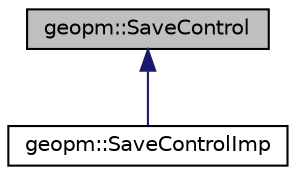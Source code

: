 digraph "geopm::SaveControl"
{
 // LATEX_PDF_SIZE
  edge [fontname="Helvetica",fontsize="10",labelfontname="Helvetica",labelfontsize="10"];
  node [fontname="Helvetica",fontsize="10",shape=record];
  Node1 [label="geopm::SaveControl",height=0.2,width=0.4,color="black", fillcolor="grey75", style="filled", fontcolor="black",tooltip="Class that enables the save/restore feature for IOGroups."];
  Node1 -> Node2 [dir="back",color="midnightblue",fontsize="10",style="solid",fontname="Helvetica"];
  Node2 [label="geopm::SaveControlImp",height=0.2,width=0.4,color="black", fillcolor="white", style="filled",URL="$classgeopm_1_1_save_control_imp.html",tooltip=" "];
}
